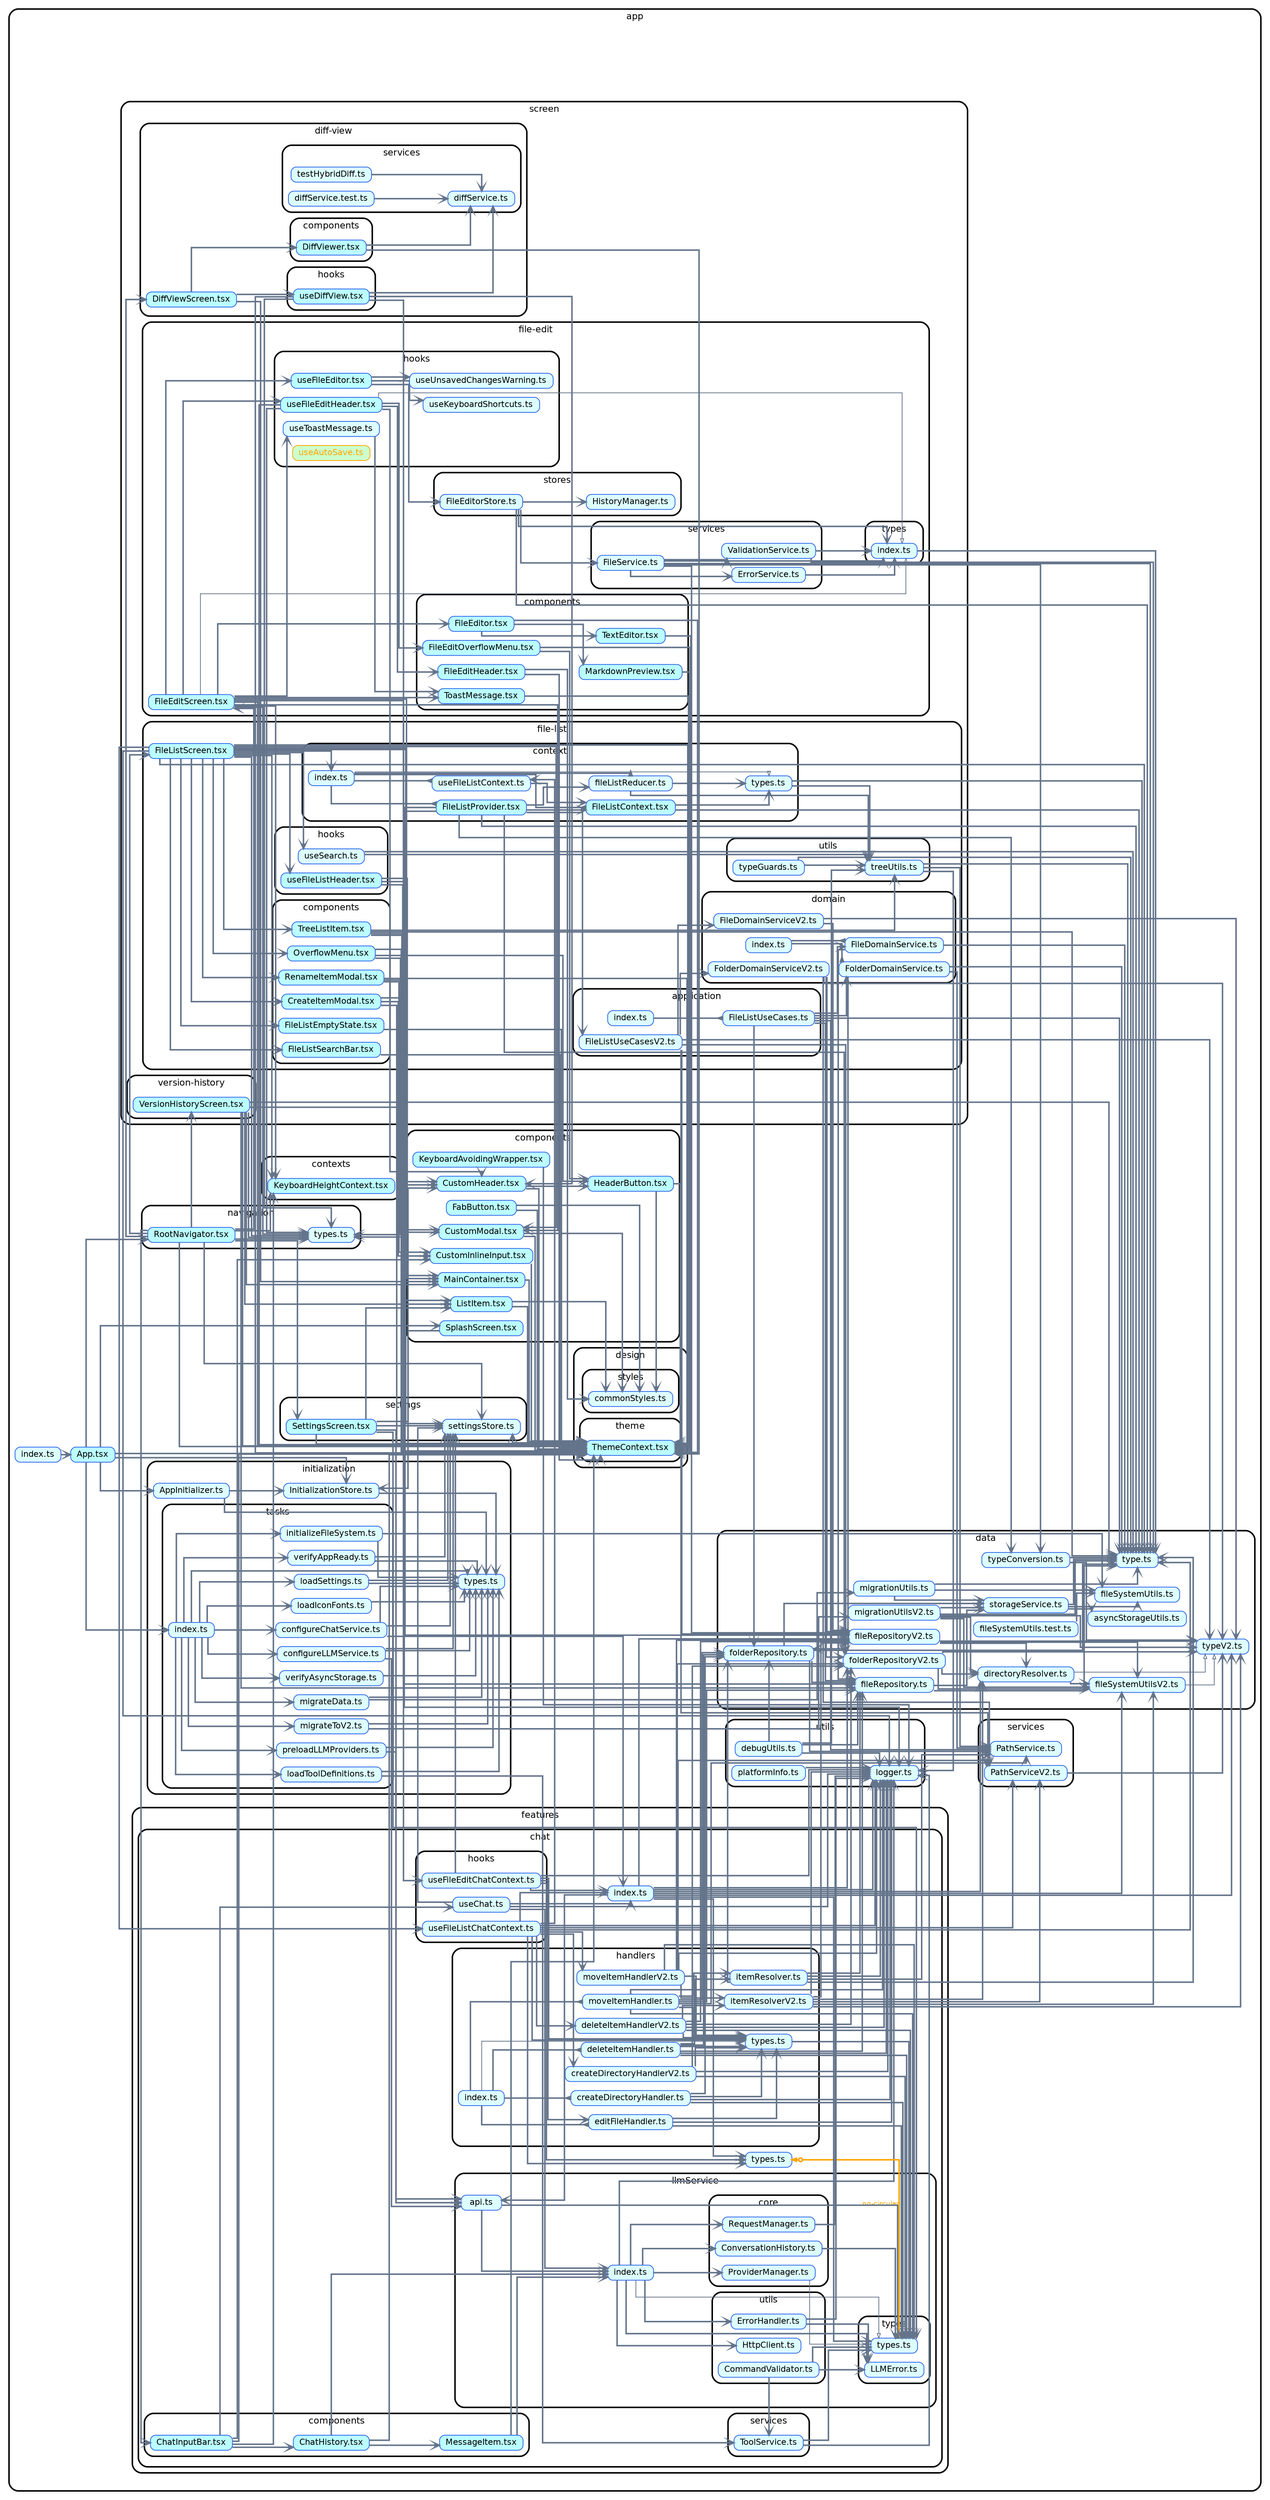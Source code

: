 strict digraph "dependency-cruiser output"{
    rankdir="LR" splines="ortho" overlap="false" nodesep="0.16" ranksep="0.18" fontname="Helvetica" fontsize="12" style="rounded,bold,filled" fillcolor="#ffffff" compound="true" bgcolor="white" concentrate="true"
    node [shape="box" style="filled,rounded" height="0.2" color="#2563eb" fillcolor="#e8f4fd" fontcolor="black" fontname="Helvetica" fontsize="11"]
    edge [arrowhead="vee" arrowsize="0.6" penwidth="2" color="#64748b" fontname="Helvetica" fontsize="9"]

    subgraph "cluster_app" {label="app" "app/App.tsx" [label=<App.tsx> tooltip="App.tsx" URL="app/App.tsx" fillcolor="#bbfeff"] }
    "app/App.tsx" -> "app/components/SplashScreen.tsx"
    "app/App.tsx" -> "app/design/theme/ThemeContext.tsx"
    "app/App.tsx" -> "app/initialization/AppInitializer.ts"
    "app/App.tsx" -> "app/initialization/InitializationStore.ts"
    "app/App.tsx" -> "app/initialization/tasks/index.ts"
    "app/App.tsx" -> "app/navigation/RootNavigator.tsx"
    subgraph "cluster_app" {label="app" subgraph "cluster_app/components" {label="components" "app/components/CustomHeader.tsx" [label=<CustomHeader.tsx> tooltip="CustomHeader.tsx" URL="app/components/CustomHeader.tsx" fillcolor="#bbfeff"] } }
    "app/components/CustomHeader.tsx" -> "app/design/theme/ThemeContext.tsx"
    "app/components/CustomHeader.tsx" -> "app/components/HeaderButton.tsx"
    subgraph "cluster_app" {label="app" subgraph "cluster_app/components" {label="components" "app/components/CustomInlineInput.tsx" [label=<CustomInlineInput.tsx> tooltip="CustomInlineInput.tsx" URL="app/components/CustomInlineInput.tsx" fillcolor="#bbfeff"] } }
    "app/components/CustomInlineInput.tsx" -> "app/design/theme/ThemeContext.tsx"
    subgraph "cluster_app" {label="app" subgraph "cluster_app/components" {label="components" "app/components/CustomModal.tsx" [label=<CustomModal.tsx> tooltip="CustomModal.tsx" URL="app/components/CustomModal.tsx" fillcolor="#bbfeff"] } }
    "app/components/CustomModal.tsx" -> "app/design/styles/commonStyles.ts"
    "app/components/CustomModal.tsx" -> "app/design/theme/ThemeContext.tsx"
    subgraph "cluster_app" {label="app" subgraph "cluster_app/components" {label="components" "app/components/FabButton.tsx" [label=<FabButton.tsx> tooltip="FabButton.tsx" URL="app/components/FabButton.tsx" fillcolor="#bbfeff"] } }
    "app/components/FabButton.tsx" -> "app/design/styles/commonStyles.ts"
    "app/components/FabButton.tsx" -> "app/design/theme/ThemeContext.tsx"
    subgraph "cluster_app" {label="app" subgraph "cluster_app/components" {label="components" "app/components/HeaderButton.tsx" [label=<HeaderButton.tsx> tooltip="HeaderButton.tsx" URL="app/components/HeaderButton.tsx" fillcolor="#bbfeff"] } }
    "app/components/HeaderButton.tsx" -> "app/design/styles/commonStyles.ts"
    "app/components/HeaderButton.tsx" -> "app/design/theme/ThemeContext.tsx"
    subgraph "cluster_app" {label="app" subgraph "cluster_app/components" {label="components" "app/components/KeyboardAvoidingWrapper.tsx" [label=<KeyboardAvoidingWrapper.tsx> tooltip="KeyboardAvoidingWrapper.tsx" URL="app/components/KeyboardAvoidingWrapper.tsx" fillcolor="#bbfeff"] } }
    "app/components/KeyboardAvoidingWrapper.tsx" -> "app/utils/logger.ts"
    subgraph "cluster_app" {label="app" subgraph "cluster_app/components" {label="components" "app/components/ListItem.tsx" [label=<ListItem.tsx> tooltip="ListItem.tsx" URL="app/components/ListItem.tsx" fillcolor="#bbfeff"] } }
    "app/components/ListItem.tsx" -> "app/design/styles/commonStyles.ts"
    "app/components/ListItem.tsx" -> "app/design/theme/ThemeContext.tsx"
    subgraph "cluster_app" {label="app" subgraph "cluster_app/components" {label="components" "app/components/MainContainer.tsx" [label=<MainContainer.tsx> tooltip="MainContainer.tsx" URL="app/components/MainContainer.tsx" fillcolor="#bbfeff"] } }
    "app/components/MainContainer.tsx" -> "app/design/theme/ThemeContext.tsx"
    subgraph "cluster_app" {label="app" subgraph "cluster_app/components" {label="components" "app/components/SplashScreen.tsx" [label=<SplashScreen.tsx> tooltip="SplashScreen.tsx" URL="app/components/SplashScreen.tsx" fillcolor="#bbfeff"] } }
    "app/components/SplashScreen.tsx" -> "app/initialization/InitializationStore.ts"
    subgraph "cluster_app" {label="app" subgraph "cluster_app/contexts" {label="contexts" "app/contexts/KeyboardHeightContext.tsx" [label=<KeyboardHeightContext.tsx> tooltip="KeyboardHeightContext.tsx" URL="app/contexts/KeyboardHeightContext.tsx" fillcolor="#bbfeff"] } }
    subgraph "cluster_app" {label="app" subgraph "cluster_app/data" {label="data" "app/data/asyncStorageUtils.ts" [label=<asyncStorageUtils.ts> tooltip="asyncStorageUtils.ts" URL="app/data/asyncStorageUtils.ts" fillcolor="#ddfeff"] } }
    subgraph "cluster_app" {label="app" subgraph "cluster_app/data" {label="data" "app/data/directoryResolver.ts" [label=<directoryResolver.ts> tooltip="directoryResolver.ts" URL="app/data/directoryResolver.ts" fillcolor="#ddfeff"] } }
    "app/data/directoryResolver.ts" -> "app/data/fileSystemUtilsV2.ts"
    "app/data/directoryResolver.ts" -> "app/data/typeV2.ts" [arrowhead="onormal" penwidth="1.0"]
    subgraph "cluster_app" {label="app" subgraph "cluster_app/data" {label="data" "app/data/fileRepository.ts" [label=<fileRepository.ts> tooltip="fileRepository.ts" URL="app/data/fileRepository.ts" fillcolor="#ddfeff"] } }
    "app/data/fileRepository.ts" -> "app/data/storageService.ts"
    "app/data/fileRepository.ts" -> "app/data/type.ts"
    subgraph "cluster_app" {label="app" subgraph "cluster_app/data" {label="data" "app/data/fileRepositoryV2.ts" [label=<fileRepositoryV2.ts> tooltip="fileRepositoryV2.ts" URL="app/data/fileRepositoryV2.ts" fillcolor="#ddfeff"] } }
    "app/data/fileRepositoryV2.ts" -> "app/data/directoryResolver.ts"
    "app/data/fileRepositoryV2.ts" -> "app/data/fileSystemUtilsV2.ts"
    "app/data/fileRepositoryV2.ts" -> "app/data/typeV2.ts"
    subgraph "cluster_app" {label="app" subgraph "cluster_app/data" {label="data" "app/data/fileSystemUtils.test.ts" [label=<fileSystemUtils.test.ts> tooltip="fileSystemUtils.test.ts" URL="app/data/fileSystemUtils.test.ts" fillcolor="#ddfeff"] } }
    "app/data/fileSystemUtils.test.ts" -> "app/data/fileSystemUtils.ts"
    subgraph "cluster_app" {label="app" subgraph "cluster_app/data" {label="data" "app/data/fileSystemUtils.ts" [label=<fileSystemUtils.ts> tooltip="fileSystemUtils.ts" URL="app/data/fileSystemUtils.ts" fillcolor="#ddfeff"] } }
    subgraph "cluster_app" {label="app" subgraph "cluster_app/data" {label="data" "app/data/fileSystemUtilsV2.ts" [label=<fileSystemUtilsV2.ts> tooltip="fileSystemUtilsV2.ts" URL="app/data/fileSystemUtilsV2.ts" fillcolor="#ddfeff"] } }
    "app/data/fileSystemUtilsV2.ts" -> "app/data/typeV2.ts" [arrowhead="onormal" penwidth="1.0"]
    subgraph "cluster_app" {label="app" subgraph "cluster_app/data" {label="data" "app/data/folderRepository.ts" [label=<folderRepository.ts> tooltip="folderRepository.ts" URL="app/data/folderRepository.ts" fillcolor="#ddfeff"] } }
    "app/data/folderRepository.ts" -> "app/services/PathService.ts"
    "app/data/folderRepository.ts" -> "app/data/fileRepository.ts"
    "app/data/folderRepository.ts" -> "app/data/storageService.ts"
    "app/data/folderRepository.ts" -> "app/data/type.ts"
    subgraph "cluster_app" {label="app" subgraph "cluster_app/data" {label="data" "app/data/folderRepositoryV2.ts" [label=<folderRepositoryV2.ts> tooltip="folderRepositoryV2.ts" URL="app/data/folderRepositoryV2.ts" fillcolor="#ddfeff"] } }
    "app/data/folderRepositoryV2.ts" -> "app/data/directoryResolver.ts"
    "app/data/folderRepositoryV2.ts" -> "app/data/fileSystemUtilsV2.ts"
    "app/data/folderRepositoryV2.ts" -> "app/data/typeV2.ts"
    subgraph "cluster_app" {label="app" subgraph "cluster_app/data" {label="data" "app/data/migrationUtils.ts" [label=<migrationUtils.ts> tooltip="migrationUtils.ts" URL="app/data/migrationUtils.ts" fillcolor="#ddfeff"] } }
    "app/data/migrationUtils.ts" -> "app/data/fileSystemUtils.ts"
    "app/data/migrationUtils.ts" -> "app/data/storageService.ts"
    "app/data/migrationUtils.ts" -> "app/data/type.ts"
    subgraph "cluster_app" {label="app" subgraph "cluster_app/data" {label="data" "app/data/migrationUtilsV2.ts" [label=<migrationUtilsV2.ts> tooltip="migrationUtilsV2.ts" URL="app/data/migrationUtilsV2.ts" fillcolor="#ddfeff"] } }
    "app/data/migrationUtilsV2.ts" -> "app/data/directoryResolver.ts"
    "app/data/migrationUtilsV2.ts" -> "app/data/fileSystemUtilsV2.ts"
    "app/data/migrationUtilsV2.ts" -> "app/data/storageService.ts"
    "app/data/migrationUtilsV2.ts" -> "app/data/type.ts"
    "app/data/migrationUtilsV2.ts" -> "app/data/typeV2.ts"
    subgraph "cluster_app" {label="app" subgraph "cluster_app/data" {label="data" "app/data/storageService.ts" [label=<storageService.ts> tooltip="storageService.ts" URL="app/data/storageService.ts" fillcolor="#ddfeff"] } }
    "app/data/storageService.ts" -> "app/data/asyncStorageUtils.ts"
    "app/data/storageService.ts" -> "app/data/fileSystemUtils.ts"
    "app/data/storageService.ts" -> "app/data/type.ts"
    subgraph "cluster_app" {label="app" subgraph "cluster_app/data" {label="data" "app/data/type.ts" [label=<type.ts> tooltip="type.ts" URL="app/data/type.ts" fillcolor="#ddfeff"] } }
    subgraph "cluster_app" {label="app" subgraph "cluster_app/data" {label="data" "app/data/typeConversion.ts" [label=<typeConversion.ts> tooltip="typeConversion.ts" URL="app/data/typeConversion.ts" fillcolor="#ddfeff"] } }
    "app/data/typeConversion.ts" -> "app/data/type.ts"
    "app/data/typeConversion.ts" -> "app/data/typeV2.ts"
    subgraph "cluster_app" {label="app" subgraph "cluster_app/data" {label="data" "app/data/typeV2.ts" [label=<typeV2.ts> tooltip="typeV2.ts" URL="app/data/typeV2.ts" fillcolor="#ddfeff"] } }
    subgraph "cluster_app" {label="app" subgraph "cluster_app/design" {label="design" subgraph "cluster_app/design/styles" {label="styles" "app/design/styles/commonStyles.ts" [label=<commonStyles.ts> tooltip="commonStyles.ts" URL="app/design/styles/commonStyles.ts" fillcolor="#ddfeff"] } } }
    subgraph "cluster_app" {label="app" subgraph "cluster_app/design" {label="design" subgraph "cluster_app/design/theme" {label="theme" "app/design/theme/ThemeContext.tsx" [label=<ThemeContext.tsx> tooltip="ThemeContext.tsx" URL="app/design/theme/ThemeContext.tsx" fillcolor="#bbfeff"] } } }
    "app/design/theme/ThemeContext.tsx" -> "app/settings/settingsStore.ts"
    subgraph "cluster_app" {label="app" subgraph "cluster_app/features" {label="features" subgraph "cluster_app/features/chat" {label="chat" subgraph "cluster_app/features/chat/components" {label="components" "app/features/chat/components/ChatHistory.tsx" [label=<ChatHistory.tsx> tooltip="ChatHistory.tsx" URL="app/features/chat/components/ChatHistory.tsx" fillcolor="#bbfeff"] } } } }
    "app/features/chat/components/ChatHistory.tsx" -> "app/design/theme/ThemeContext.tsx"
    "app/features/chat/components/ChatHistory.tsx" -> "app/features/chat/llmService/index.ts"
    "app/features/chat/components/ChatHistory.tsx" -> "app/features/chat/components/MessageItem.tsx"
    subgraph "cluster_app" {label="app" subgraph "cluster_app/features" {label="features" subgraph "cluster_app/features/chat" {label="chat" subgraph "cluster_app/features/chat/components" {label="components" "app/features/chat/components/ChatInputBar.tsx" [label=<ChatInputBar.tsx> tooltip="ChatInputBar.tsx" URL="app/features/chat/components/ChatInputBar.tsx" fillcolor="#bbfeff"] } } } }
    "app/features/chat/components/ChatInputBar.tsx" -> "app/components/CustomInlineInput.tsx"
    "app/features/chat/components/ChatInputBar.tsx" -> "app/contexts/KeyboardHeightContext.tsx"
    "app/features/chat/components/ChatInputBar.tsx" -> "app/design/theme/ThemeContext.tsx"
    "app/features/chat/components/ChatInputBar.tsx" -> "app/features/chat/components/ChatHistory.tsx"
    "app/features/chat/components/ChatInputBar.tsx" -> "app/features/chat/hooks/useChat.ts"
    subgraph "cluster_app" {label="app" subgraph "cluster_app/features" {label="features" subgraph "cluster_app/features/chat" {label="chat" subgraph "cluster_app/features/chat/components" {label="components" "app/features/chat/components/MessageItem.tsx" [label=<MessageItem.tsx> tooltip="MessageItem.tsx" URL="app/features/chat/components/MessageItem.tsx" fillcolor="#bbfeff"] } } } }
    "app/features/chat/components/MessageItem.tsx" -> "app/design/theme/ThemeContext.tsx"
    "app/features/chat/components/MessageItem.tsx" -> "app/features/chat/llmService/index.ts"
    subgraph "cluster_app" {label="app" subgraph "cluster_app/features" {label="features" subgraph "cluster_app/features/chat" {label="chat" subgraph "cluster_app/features/chat/handlers" {label="handlers" "app/features/chat/handlers/createDirectoryHandler.ts" [label=<createDirectoryHandler.ts> tooltip="createDirectoryHandler.ts" URL="app/features/chat/handlers/createDirectoryHandler.ts" fillcolor="#ddfeff"] } } } }
    "app/features/chat/handlers/createDirectoryHandler.ts" -> "app/utils/logger.ts"
    "app/features/chat/handlers/createDirectoryHandler.ts" -> "app/features/chat/llmService/types/types.ts"
    "app/features/chat/handlers/createDirectoryHandler.ts" -> "app/features/chat/handlers/types.ts"
    "app/features/chat/handlers/createDirectoryHandler.ts" -> "app/data/folderRepository.ts"
    subgraph "cluster_app" {label="app" subgraph "cluster_app/features" {label="features" subgraph "cluster_app/features/chat" {label="chat" subgraph "cluster_app/features/chat/handlers" {label="handlers" "app/features/chat/handlers/createDirectoryHandlerV2.ts" [label=<createDirectoryHandlerV2.ts> tooltip="createDirectoryHandlerV2.ts" URL="app/features/chat/handlers/createDirectoryHandlerV2.ts" fillcolor="#ddfeff"] } } } }
    "app/features/chat/handlers/createDirectoryHandlerV2.ts" -> "app/utils/logger.ts"
    "app/features/chat/handlers/createDirectoryHandlerV2.ts" -> "app/features/chat/llmService/types/types.ts"
    "app/features/chat/handlers/createDirectoryHandlerV2.ts" -> "app/features/chat/handlers/types.ts"
    "app/features/chat/handlers/createDirectoryHandlerV2.ts" -> "app/data/folderRepositoryV2.ts"
    subgraph "cluster_app" {label="app" subgraph "cluster_app/features" {label="features" subgraph "cluster_app/features/chat" {label="chat" subgraph "cluster_app/features/chat/handlers" {label="handlers" "app/features/chat/handlers/deleteItemHandler.ts" [label=<deleteItemHandler.ts> tooltip="deleteItemHandler.ts" URL="app/features/chat/handlers/deleteItemHandler.ts" fillcolor="#ddfeff"] } } } }
    "app/features/chat/handlers/deleteItemHandler.ts" -> "app/utils/logger.ts"
    "app/features/chat/handlers/deleteItemHandler.ts" -> "app/features/chat/llmService/types/types.ts"
    "app/features/chat/handlers/deleteItemHandler.ts" -> "app/features/chat/handlers/itemResolver.ts"
    "app/features/chat/handlers/deleteItemHandler.ts" -> "app/features/chat/handlers/types.ts"
    "app/features/chat/handlers/deleteItemHandler.ts" -> "app/data/fileRepository.ts"
    "app/features/chat/handlers/deleteItemHandler.ts" -> "app/data/folderRepository.ts"
    subgraph "cluster_app" {label="app" subgraph "cluster_app/features" {label="features" subgraph "cluster_app/features/chat" {label="chat" subgraph "cluster_app/features/chat/handlers" {label="handlers" "app/features/chat/handlers/deleteItemHandlerV2.ts" [label=<deleteItemHandlerV2.ts> tooltip="deleteItemHandlerV2.ts" URL="app/features/chat/handlers/deleteItemHandlerV2.ts" fillcolor="#ddfeff"] } } } }
    "app/features/chat/handlers/deleteItemHandlerV2.ts" -> "app/utils/logger.ts"
    "app/features/chat/handlers/deleteItemHandlerV2.ts" -> "app/features/chat/llmService/types/types.ts"
    "app/features/chat/handlers/deleteItemHandlerV2.ts" -> "app/features/chat/handlers/itemResolverV2.ts"
    "app/features/chat/handlers/deleteItemHandlerV2.ts" -> "app/features/chat/handlers/types.ts"
    "app/features/chat/handlers/deleteItemHandlerV2.ts" -> "app/data/fileRepositoryV2.ts"
    "app/features/chat/handlers/deleteItemHandlerV2.ts" -> "app/data/folderRepositoryV2.ts"
    subgraph "cluster_app" {label="app" subgraph "cluster_app/features" {label="features" subgraph "cluster_app/features/chat" {label="chat" subgraph "cluster_app/features/chat/handlers" {label="handlers" "app/features/chat/handlers/editFileHandler.ts" [label=<editFileHandler.ts> tooltip="editFileHandler.ts" URL="app/features/chat/handlers/editFileHandler.ts" fillcolor="#ddfeff"] } } } }
    "app/features/chat/handlers/editFileHandler.ts" -> "app/utils/logger.ts"
    "app/features/chat/handlers/editFileHandler.ts" -> "app/features/chat/llmService/types/types.ts"
    "app/features/chat/handlers/editFileHandler.ts" -> "app/features/chat/handlers/types.ts"
    subgraph "cluster_app" {label="app" subgraph "cluster_app/features" {label="features" subgraph "cluster_app/features/chat" {label="chat" subgraph "cluster_app/features/chat/handlers" {label="handlers" "app/features/chat/handlers/index.ts" [label=<index.ts> tooltip="index.ts" URL="app/features/chat/handlers/index.ts" fillcolor="#ddfeff"] } } } }
    "app/features/chat/handlers/index.ts" -> "app/features/chat/handlers/createDirectoryHandler.ts" [arrowhead="inv"]
    "app/features/chat/handlers/index.ts" -> "app/features/chat/handlers/deleteItemHandler.ts" [arrowhead="inv"]
    "app/features/chat/handlers/index.ts" -> "app/features/chat/handlers/editFileHandler.ts" [arrowhead="inv"]
    "app/features/chat/handlers/index.ts" -> "app/features/chat/handlers/moveItemHandler.ts" [arrowhead="inv"]
    "app/features/chat/handlers/index.ts" -> "app/features/chat/handlers/types.ts" [arrowhead="onormal" penwidth="1.0"]
    subgraph "cluster_app" {label="app" subgraph "cluster_app/features" {label="features" subgraph "cluster_app/features/chat" {label="chat" subgraph "cluster_app/features/chat/handlers" {label="handlers" "app/features/chat/handlers/itemResolver.ts" [label=<itemResolver.ts> tooltip="itemResolver.ts" URL="app/features/chat/handlers/itemResolver.ts" fillcolor="#ddfeff"] } } } }
    "app/features/chat/handlers/itemResolver.ts" -> "app/services/PathService.ts"
    "app/features/chat/handlers/itemResolver.ts" -> "app/utils/logger.ts"
    "app/features/chat/handlers/itemResolver.ts" -> "app/data/fileRepository.ts"
    "app/features/chat/handlers/itemResolver.ts" -> "app/data/folderRepository.ts"
    "app/features/chat/handlers/itemResolver.ts" -> "app/data/type.ts"
    subgraph "cluster_app" {label="app" subgraph "cluster_app/features" {label="features" subgraph "cluster_app/features/chat" {label="chat" subgraph "cluster_app/features/chat/handlers" {label="handlers" "app/features/chat/handlers/itemResolverV2.ts" [label=<itemResolverV2.ts> tooltip="itemResolverV2.ts" URL="app/features/chat/handlers/itemResolverV2.ts" fillcolor="#ddfeff"] } } } }
    "app/features/chat/handlers/itemResolverV2.ts" -> "app/services/PathServiceV2.ts"
    "app/features/chat/handlers/itemResolverV2.ts" -> "app/utils/logger.ts"
    "app/features/chat/handlers/itemResolverV2.ts" -> "app/data/directoryResolver.ts"
    "app/features/chat/handlers/itemResolverV2.ts" -> "app/data/fileRepositoryV2.ts"
    "app/features/chat/handlers/itemResolverV2.ts" -> "app/data/fileSystemUtilsV2.ts"
    "app/features/chat/handlers/itemResolverV2.ts" -> "app/data/typeV2.ts"
    subgraph "cluster_app" {label="app" subgraph "cluster_app/features" {label="features" subgraph "cluster_app/features/chat" {label="chat" subgraph "cluster_app/features/chat/handlers" {label="handlers" "app/features/chat/handlers/moveItemHandler.ts" [label=<moveItemHandler.ts> tooltip="moveItemHandler.ts" URL="app/features/chat/handlers/moveItemHandler.ts" fillcolor="#ddfeff"] } } } }
    "app/features/chat/handlers/moveItemHandler.ts" -> "app/services/PathService.ts"
    "app/features/chat/handlers/moveItemHandler.ts" -> "app/utils/logger.ts"
    "app/features/chat/handlers/moveItemHandler.ts" -> "app/features/chat/llmService/types/types.ts"
    "app/features/chat/handlers/moveItemHandler.ts" -> "app/features/chat/handlers/itemResolver.ts"
    "app/features/chat/handlers/moveItemHandler.ts" -> "app/features/chat/handlers/types.ts"
    "app/features/chat/handlers/moveItemHandler.ts" -> "app/data/fileRepository.ts"
    "app/features/chat/handlers/moveItemHandler.ts" -> "app/data/folderRepository.ts"
    subgraph "cluster_app" {label="app" subgraph "cluster_app/features" {label="features" subgraph "cluster_app/features/chat" {label="chat" subgraph "cluster_app/features/chat/handlers" {label="handlers" "app/features/chat/handlers/moveItemHandlerV2.ts" [label=<moveItemHandlerV2.ts> tooltip="moveItemHandlerV2.ts" URL="app/features/chat/handlers/moveItemHandlerV2.ts" fillcolor="#ddfeff"] } } } }
    "app/features/chat/handlers/moveItemHandlerV2.ts" -> "app/services/PathServiceV2.ts"
    "app/features/chat/handlers/moveItemHandlerV2.ts" -> "app/utils/logger.ts"
    "app/features/chat/handlers/moveItemHandlerV2.ts" -> "app/features/chat/llmService/types/types.ts"
    "app/features/chat/handlers/moveItemHandlerV2.ts" -> "app/features/chat/handlers/itemResolverV2.ts"
    "app/features/chat/handlers/moveItemHandlerV2.ts" -> "app/features/chat/handlers/types.ts"
    "app/features/chat/handlers/moveItemHandlerV2.ts" -> "app/data/fileRepositoryV2.ts"
    "app/features/chat/handlers/moveItemHandlerV2.ts" -> "app/data/folderRepositoryV2.ts"
    subgraph "cluster_app" {label="app" subgraph "cluster_app/features" {label="features" subgraph "cluster_app/features/chat" {label="chat" subgraph "cluster_app/features/chat/handlers" {label="handlers" "app/features/chat/handlers/types.ts" [label=<types.ts> tooltip="types.ts" URL="app/features/chat/handlers/types.ts" fillcolor="#ddfeff"] } } } }
    "app/features/chat/handlers/types.ts" -> "app/features/chat/llmService/types/types.ts"
    subgraph "cluster_app" {label="app" subgraph "cluster_app/features" {label="features" subgraph "cluster_app/features/chat" {label="chat" subgraph "cluster_app/features/chat/hooks" {label="hooks" "app/features/chat/hooks/useChat.ts" [label=<useChat.ts> tooltip="useChat.ts" URL="app/features/chat/hooks/useChat.ts" fillcolor="#ddfeff"] } } } }
    "app/features/chat/hooks/useChat.ts" -> "app/settings/settingsStore.ts"
    "app/features/chat/hooks/useChat.ts" -> "app/utils/logger.ts"
    "app/features/chat/hooks/useChat.ts" -> "app/features/chat/index.ts"
    "app/features/chat/hooks/useChat.ts" -> "app/features/chat/llmService/index.ts"
    subgraph "cluster_app" {label="app" subgraph "cluster_app/features" {label="features" subgraph "cluster_app/features/chat" {label="chat" subgraph "cluster_app/features/chat/hooks" {label="hooks" "app/features/chat/hooks/useFileEditChatContext.ts" [label=<useFileEditChatContext.ts> tooltip="useFileEditChatContext.ts" URL="app/features/chat/hooks/useFileEditChatContext.ts" fillcolor="#ddfeff"] } } } }
    "app/features/chat/hooks/useFileEditChatContext.ts" -> "app/settings/settingsStore.ts"
    "app/features/chat/hooks/useFileEditChatContext.ts" -> "app/utils/logger.ts"
    "app/features/chat/hooks/useFileEditChatContext.ts" -> "app/features/chat/handlers/editFileHandler.ts"
    "app/features/chat/hooks/useFileEditChatContext.ts" -> "app/features/chat/handlers/types.ts"
    "app/features/chat/hooks/useFileEditChatContext.ts" -> "app/features/chat/index.ts"
    "app/features/chat/hooks/useFileEditChatContext.ts" -> "app/features/chat/types.ts"
    subgraph "cluster_app" {label="app" subgraph "cluster_app/features" {label="features" subgraph "cluster_app/features/chat" {label="chat" subgraph "cluster_app/features/chat/hooks" {label="hooks" "app/features/chat/hooks/useFileListChatContext.ts" [label=<useFileListChatContext.ts> tooltip="useFileListChatContext.ts" URL="app/features/chat/hooks/useFileListChatContext.ts" fillcolor="#ddfeff"] } } } }
    "app/features/chat/hooks/useFileListChatContext.ts" -> "app/screen/file-list/context/useFileListContext.ts"
    "app/features/chat/hooks/useFileListChatContext.ts" -> "app/services/PathServiceV2.ts"
    "app/features/chat/hooks/useFileListChatContext.ts" -> "app/utils/logger.ts"
    "app/features/chat/hooks/useFileListChatContext.ts" -> "app/features/chat/handlers/createDirectoryHandlerV2.ts"
    "app/features/chat/hooks/useFileListChatContext.ts" -> "app/features/chat/handlers/deleteItemHandlerV2.ts"
    "app/features/chat/hooks/useFileListChatContext.ts" -> "app/features/chat/handlers/moveItemHandlerV2.ts"
    "app/features/chat/hooks/useFileListChatContext.ts" -> "app/features/chat/handlers/types.ts"
    "app/features/chat/hooks/useFileListChatContext.ts" -> "app/features/chat/index.ts"
    "app/features/chat/hooks/useFileListChatContext.ts" -> "app/features/chat/types.ts"
    "app/features/chat/hooks/useFileListChatContext.ts" -> "app/data/type.ts"
    subgraph "cluster_app" {label="app" subgraph "cluster_app/features" {label="features" subgraph "cluster_app/features/chat" {label="chat" "app/features/chat/index.ts" [label=<index.ts> tooltip="index.ts" URL="app/features/chat/index.ts" fillcolor="#ddfeff"] } } }
    "app/features/chat/index.ts" -> "app/utils/logger.ts"
    "app/features/chat/index.ts" -> "app/features/chat/llmService/api.ts"
    "app/features/chat/index.ts" -> "app/features/chat/llmService/types/types.ts"
    "app/features/chat/index.ts" -> "app/features/chat/types.ts"
    "app/features/chat/index.ts" -> "app/data/directoryResolver.ts"
    "app/features/chat/index.ts" -> "app/data/fileRepositoryV2.ts"
    "app/features/chat/index.ts" -> "app/data/fileSystemUtilsV2.ts"
    "app/features/chat/index.ts" -> "app/data/folderRepositoryV2.ts"
    "app/features/chat/index.ts" -> "app/data/typeV2.ts"
    subgraph "cluster_app" {label="app" subgraph "cluster_app/features" {label="features" subgraph "cluster_app/features/chat" {label="chat" subgraph "cluster_app/features/chat/llmService" {label="llmService" "app/features/chat/llmService/api.ts" [label=<api.ts> tooltip="api.ts" URL="app/features/chat/llmService/api.ts" fillcolor="#ddfeff"] } } } }
    "app/features/chat/llmService/api.ts" -> "app/features/chat/llmService/index.ts"
    "app/features/chat/llmService/api.ts" -> "app/features/chat/llmService/types/types.ts" [arrowhead="inv"]
    subgraph "cluster_app" {label="app" subgraph "cluster_app/features" {label="features" subgraph "cluster_app/features/chat" {label="chat" subgraph "cluster_app/features/chat/llmService" {label="llmService" subgraph "cluster_app/features/chat/llmService/core" {label="core" "app/features/chat/llmService/core/ConversationHistory.ts" [label=<ConversationHistory.ts> tooltip="ConversationHistory.ts" URL="app/features/chat/llmService/core/ConversationHistory.ts" fillcolor="#ddfeff"] } } } } }
    "app/features/chat/llmService/core/ConversationHistory.ts" -> "app/features/chat/llmService/types/types.ts"
    subgraph "cluster_app" {label="app" subgraph "cluster_app/features" {label="features" subgraph "cluster_app/features/chat" {label="chat" subgraph "cluster_app/features/chat/llmService" {label="llmService" subgraph "cluster_app/features/chat/llmService/core" {label="core" "app/features/chat/llmService/core/ProviderManager.ts" [label=<ProviderManager.ts> tooltip="ProviderManager.ts" URL="app/features/chat/llmService/core/ProviderManager.ts" fillcolor="#ddfeff"] } } } } }
    "app/features/chat/llmService/core/ProviderManager.ts" -> "app/features/chat/llmService/types/types.ts" [arrowhead="onormal" penwidth="1.0"]
    subgraph "cluster_app" {label="app" subgraph "cluster_app/features" {label="features" subgraph "cluster_app/features/chat" {label="chat" subgraph "cluster_app/features/chat/llmService" {label="llmService" subgraph "cluster_app/features/chat/llmService/core" {label="core" "app/features/chat/llmService/core/RequestManager.ts" [label=<RequestManager.ts> tooltip="RequestManager.ts" URL="app/features/chat/llmService/core/RequestManager.ts" fillcolor="#ddfeff"] } } } } }
    "app/features/chat/llmService/core/RequestManager.ts" -> "app/utils/logger.ts"
    subgraph "cluster_app" {label="app" subgraph "cluster_app/features" {label="features" subgraph "cluster_app/features/chat" {label="chat" subgraph "cluster_app/features/chat/llmService" {label="llmService" "app/features/chat/llmService/index.ts" [label=<index.ts> tooltip="index.ts" URL="app/features/chat/llmService/index.ts" fillcolor="#ddfeff"] } } } }
    "app/features/chat/llmService/index.ts" -> "app/utils/logger.ts"
    "app/features/chat/llmService/index.ts" -> "app/features/chat/llmService/core/ConversationHistory.ts"
    "app/features/chat/llmService/index.ts" -> "app/features/chat/llmService/core/ProviderManager.ts"
    "app/features/chat/llmService/index.ts" -> "app/features/chat/llmService/core/RequestManager.ts"
    "app/features/chat/llmService/index.ts" -> "app/features/chat/llmService/types/LLMError.ts"
    "app/features/chat/llmService/index.ts" -> "app/features/chat/llmService/types/types.ts" [arrowhead="onormal" penwidth="1.0"]
    "app/features/chat/llmService/index.ts" -> "app/features/chat/llmService/utils/ErrorHandler.ts"
    "app/features/chat/llmService/index.ts" -> "app/features/chat/llmService/utils/HttpClient.ts"
    subgraph "cluster_app" {label="app" subgraph "cluster_app/features" {label="features" subgraph "cluster_app/features/chat" {label="chat" subgraph "cluster_app/features/chat/llmService" {label="llmService" subgraph "cluster_app/features/chat/llmService/types" {label="types" "app/features/chat/llmService/types/LLMError.ts" [label=<LLMError.ts> tooltip="LLMError.ts" URL="app/features/chat/llmService/types/LLMError.ts" fillcolor="#ddfeff"] } } } } }
    subgraph "cluster_app" {label="app" subgraph "cluster_app/features" {label="features" subgraph "cluster_app/features/chat" {label="chat" subgraph "cluster_app/features/chat/llmService" {label="llmService" subgraph "cluster_app/features/chat/llmService/types" {label="types" "app/features/chat/llmService/types/types.ts" [label=<types.ts> tooltip="types.ts" URL="app/features/chat/llmService/types/types.ts" fillcolor="#ddfeff"] } } } } }
    "app/features/chat/llmService/types/types.ts" -> "app/features/chat/types.ts" [xlabel="no-circular" tooltip="no-circular" arrowhead="normalnoneodot" fontcolor="orange" color="orange"]
    subgraph "cluster_app" {label="app" subgraph "cluster_app/features" {label="features" subgraph "cluster_app/features/chat" {label="chat" subgraph "cluster_app/features/chat/llmService" {label="llmService" subgraph "cluster_app/features/chat/llmService/utils" {label="utils" "app/features/chat/llmService/utils/CommandValidator.ts" [label=<CommandValidator.ts> tooltip="CommandValidator.ts" URL="app/features/chat/llmService/utils/CommandValidator.ts" fillcolor="#ddfeff"] } } } } }
    "app/features/chat/llmService/utils/CommandValidator.ts" -> "app/features/chat/services/ToolService.ts"
    "app/features/chat/llmService/utils/CommandValidator.ts" -> "app/features/chat/llmService/types/LLMError.ts"
    "app/features/chat/llmService/utils/CommandValidator.ts" -> "app/features/chat/llmService/types/types.ts"
    subgraph "cluster_app" {label="app" subgraph "cluster_app/features" {label="features" subgraph "cluster_app/features/chat" {label="chat" subgraph "cluster_app/features/chat/llmService" {label="llmService" subgraph "cluster_app/features/chat/llmService/utils" {label="utils" "app/features/chat/llmService/utils/ErrorHandler.ts" [label=<ErrorHandler.ts> tooltip="ErrorHandler.ts" URL="app/features/chat/llmService/utils/ErrorHandler.ts" fillcolor="#ddfeff"] } } } } }
    "app/features/chat/llmService/utils/ErrorHandler.ts" -> "app/utils/logger.ts"
    "app/features/chat/llmService/utils/ErrorHandler.ts" -> "app/features/chat/llmService/types/LLMError.ts"
    subgraph "cluster_app" {label="app" subgraph "cluster_app/features" {label="features" subgraph "cluster_app/features/chat" {label="chat" subgraph "cluster_app/features/chat/llmService" {label="llmService" subgraph "cluster_app/features/chat/llmService/utils" {label="utils" "app/features/chat/llmService/utils/HttpClient.ts" [label=<HttpClient.ts> tooltip="HttpClient.ts" URL="app/features/chat/llmService/utils/HttpClient.ts" fillcolor="#ddfeff"] } } } } }
    subgraph "cluster_app" {label="app" subgraph "cluster_app/features" {label="features" subgraph "cluster_app/features/chat" {label="chat" subgraph "cluster_app/features/chat/services" {label="services" "app/features/chat/services/ToolService.ts" [label=<ToolService.ts> tooltip="ToolService.ts" URL="app/features/chat/services/ToolService.ts" fillcolor="#ddfeff"] } } } }
    "app/features/chat/services/ToolService.ts" -> "app/utils/logger.ts"
    "app/features/chat/services/ToolService.ts" -> "app/features/chat/llmService/types/types.ts"
    subgraph "cluster_app" {label="app" subgraph "cluster_app/features" {label="features" subgraph "cluster_app/features/chat" {label="chat" "app/features/chat/types.ts" [label=<types.ts> tooltip="types.ts" URL="app/features/chat/types.ts" fillcolor="#ddfeff"] } } }
    "app/features/chat/types.ts" -> "app/features/chat/llmService/types/types.ts" [xlabel="no-circular" tooltip="no-circular" arrowhead="normalnoneodot" fontcolor="orange" color="orange"]
    subgraph "cluster_app" {label="app" "app/index.ts" [label=<index.ts> tooltip="index.ts" URL="app/index.ts" fillcolor="#ddfeff"] }
    "app/index.ts" -> "app/App.tsx"
    subgraph "cluster_app" {label="app" subgraph "cluster_app/initialization" {label="initialization" "app/initialization/AppInitializer.ts" [label=<AppInitializer.ts> tooltip="AppInitializer.ts" URL="app/initialization/AppInitializer.ts" fillcolor="#ddfeff"] } }
    "app/initialization/AppInitializer.ts" -> "app/initialization/InitializationStore.ts"
    "app/initialization/AppInitializer.ts" -> "app/initialization/types.ts"
    subgraph "cluster_app" {label="app" subgraph "cluster_app/initialization" {label="initialization" "app/initialization/InitializationStore.ts" [label=<InitializationStore.ts> tooltip="InitializationStore.ts" URL="app/initialization/InitializationStore.ts" fillcolor="#ddfeff"] } }
    "app/initialization/InitializationStore.ts" -> "app/initialization/types.ts"
    subgraph "cluster_app" {label="app" subgraph "cluster_app/initialization" {label="initialization" subgraph "cluster_app/initialization/tasks" {label="tasks" "app/initialization/tasks/configureChatService.ts" [label=<configureChatService.ts> tooltip="configureChatService.ts" URL="app/initialization/tasks/configureChatService.ts" fillcolor="#ddfeff"] } } }
    "app/initialization/tasks/configureChatService.ts" -> "app/features/chat/index.ts"
    "app/initialization/tasks/configureChatService.ts" -> "app/settings/settingsStore.ts"
    "app/initialization/tasks/configureChatService.ts" -> "app/initialization/types.ts"
    subgraph "cluster_app" {label="app" subgraph "cluster_app/initialization" {label="initialization" subgraph "cluster_app/initialization/tasks" {label="tasks" "app/initialization/tasks/configureLLMService.ts" [label=<configureLLMService.ts> tooltip="configureLLMService.ts" URL="app/initialization/tasks/configureLLMService.ts" fillcolor="#ddfeff"] } } }
    "app/initialization/tasks/configureLLMService.ts" -> "app/features/chat/llmService/api.ts"
    "app/initialization/tasks/configureLLMService.ts" -> "app/settings/settingsStore.ts"
    "app/initialization/tasks/configureLLMService.ts" -> "app/initialization/types.ts"
    subgraph "cluster_app" {label="app" subgraph "cluster_app/initialization" {label="initialization" subgraph "cluster_app/initialization/tasks" {label="tasks" "app/initialization/tasks/index.ts" [label=<index.ts> tooltip="index.ts" URL="app/initialization/tasks/index.ts" fillcolor="#ddfeff"] } } }
    "app/initialization/tasks/index.ts" -> "app/initialization/types.ts"
    "app/initialization/tasks/index.ts" -> "app/initialization/tasks/configureChatService.ts"
    "app/initialization/tasks/index.ts" -> "app/initialization/tasks/configureLLMService.ts"
    "app/initialization/tasks/index.ts" -> "app/initialization/tasks/initializeFileSystem.ts"
    "app/initialization/tasks/index.ts" -> "app/initialization/tasks/loadIconFonts.ts"
    "app/initialization/tasks/index.ts" -> "app/initialization/tasks/loadSettings.ts"
    "app/initialization/tasks/index.ts" -> "app/initialization/tasks/loadToolDefinitions.ts"
    "app/initialization/tasks/index.ts" -> "app/initialization/tasks/migrateData.ts"
    "app/initialization/tasks/index.ts" -> "app/initialization/tasks/migrateToV2.ts"
    "app/initialization/tasks/index.ts" -> "app/initialization/tasks/preloadLLMProviders.ts"
    "app/initialization/tasks/index.ts" -> "app/initialization/tasks/verifyAppReady.ts"
    "app/initialization/tasks/index.ts" -> "app/initialization/tasks/verifyAsyncStorage.ts"
    subgraph "cluster_app" {label="app" subgraph "cluster_app/initialization" {label="initialization" subgraph "cluster_app/initialization/tasks" {label="tasks" "app/initialization/tasks/initializeFileSystem.ts" [label=<initializeFileSystem.ts> tooltip="initializeFileSystem.ts" URL="app/initialization/tasks/initializeFileSystem.ts" fillcolor="#ddfeff"] } } }
    "app/initialization/tasks/initializeFileSystem.ts" -> "app/data/fileSystemUtils.ts"
    "app/initialization/tasks/initializeFileSystem.ts" -> "app/initialization/types.ts"
    subgraph "cluster_app" {label="app" subgraph "cluster_app/initialization" {label="initialization" subgraph "cluster_app/initialization/tasks" {label="tasks" "app/initialization/tasks/loadIconFonts.ts" [label=<loadIconFonts.ts> tooltip="loadIconFonts.ts" URL="app/initialization/tasks/loadIconFonts.ts" fillcolor="#ddfeff"] } } }
    "app/initialization/tasks/loadIconFonts.ts" -> "app/initialization/types.ts"
    subgraph "cluster_app" {label="app" subgraph "cluster_app/initialization" {label="initialization" subgraph "cluster_app/initialization/tasks" {label="tasks" "app/initialization/tasks/loadSettings.ts" [label=<loadSettings.ts> tooltip="loadSettings.ts" URL="app/initialization/tasks/loadSettings.ts" fillcolor="#ddfeff"] } } }
    "app/initialization/tasks/loadSettings.ts" -> "app/settings/settingsStore.ts"
    "app/initialization/tasks/loadSettings.ts" -> "app/initialization/types.ts"
    subgraph "cluster_app" {label="app" subgraph "cluster_app/initialization" {label="initialization" subgraph "cluster_app/initialization/tasks" {label="tasks" "app/initialization/tasks/loadToolDefinitions.ts" [label=<loadToolDefinitions.ts> tooltip="loadToolDefinitions.ts" URL="app/initialization/tasks/loadToolDefinitions.ts" fillcolor="#ddfeff"] } } }
    "app/initialization/tasks/loadToolDefinitions.ts" -> "app/features/chat/services/ToolService.ts"
    "app/initialization/tasks/loadToolDefinitions.ts" -> "app/initialization/types.ts"
    subgraph "cluster_app" {label="app" subgraph "cluster_app/initialization" {label="initialization" subgraph "cluster_app/initialization/tasks" {label="tasks" "app/initialization/tasks/migrateData.ts" [label=<migrateData.ts> tooltip="migrateData.ts" URL="app/initialization/tasks/migrateData.ts" fillcolor="#ddfeff"] } } }
    "app/initialization/tasks/migrateData.ts" -> "app/data/migrationUtils.ts"
    "app/initialization/tasks/migrateData.ts" -> "app/initialization/types.ts"
    subgraph "cluster_app" {label="app" subgraph "cluster_app/initialization" {label="initialization" subgraph "cluster_app/initialization/tasks" {label="tasks" "app/initialization/tasks/migrateToV2.ts" [label=<migrateToV2.ts> tooltip="migrateToV2.ts" URL="app/initialization/tasks/migrateToV2.ts" fillcolor="#ddfeff"] } } }
    "app/initialization/tasks/migrateToV2.ts" -> "app/data/migrationUtilsV2.ts"
    "app/initialization/tasks/migrateToV2.ts" -> "app/initialization/types.ts"
    subgraph "cluster_app" {label="app" subgraph "cluster_app/initialization" {label="initialization" subgraph "cluster_app/initialization/tasks" {label="tasks" "app/initialization/tasks/preloadLLMProviders.ts" [label=<preloadLLMProviders.ts> tooltip="preloadLLMProviders.ts" URL="app/initialization/tasks/preloadLLMProviders.ts" fillcolor="#ddfeff"] } } }
    "app/initialization/tasks/preloadLLMProviders.ts" -> "app/features/chat/llmService/api.ts"
    "app/initialization/tasks/preloadLLMProviders.ts" -> "app/initialization/types.ts"
    subgraph "cluster_app" {label="app" subgraph "cluster_app/initialization" {label="initialization" subgraph "cluster_app/initialization/tasks" {label="tasks" "app/initialization/tasks/verifyAppReady.ts" [label=<verifyAppReady.ts> tooltip="verifyAppReady.ts" URL="app/initialization/tasks/verifyAppReady.ts" fillcolor="#ddfeff"] } } }
    "app/initialization/tasks/verifyAppReady.ts" -> "app/settings/settingsStore.ts"
    "app/initialization/tasks/verifyAppReady.ts" -> "app/initialization/types.ts"
    subgraph "cluster_app" {label="app" subgraph "cluster_app/initialization" {label="initialization" subgraph "cluster_app/initialization/tasks" {label="tasks" "app/initialization/tasks/verifyAsyncStorage.ts" [label=<verifyAsyncStorage.ts> tooltip="verifyAsyncStorage.ts" URL="app/initialization/tasks/verifyAsyncStorage.ts" fillcolor="#ddfeff"] } } }
    "app/initialization/tasks/verifyAsyncStorage.ts" -> "app/initialization/types.ts"
    subgraph "cluster_app" {label="app" subgraph "cluster_app/initialization" {label="initialization" "app/initialization/types.ts" [label=<types.ts> tooltip="types.ts" URL="app/initialization/types.ts" fillcolor="#ddfeff"] } }
    subgraph "cluster_app" {label="app" subgraph "cluster_app/navigation" {label="navigation" "app/navigation/RootNavigator.tsx" [label=<RootNavigator.tsx> tooltip="RootNavigator.tsx" URL="app/navigation/RootNavigator.tsx" fillcolor="#bbfeff"] } }
    "app/navigation/RootNavigator.tsx" -> "app/contexts/KeyboardHeightContext.tsx"
    "app/navigation/RootNavigator.tsx" -> "app/design/theme/ThemeContext.tsx"
    "app/navigation/RootNavigator.tsx" -> "app/features/chat/components/ChatInputBar.tsx"
    "app/navigation/RootNavigator.tsx" -> "app/screen/diff-view/DiffViewScreen.tsx"
    "app/navigation/RootNavigator.tsx" -> "app/screen/file-edit/FileEditScreen.tsx"
    "app/navigation/RootNavigator.tsx" -> "app/screen/file-list/FileListScreen.tsx"
    "app/navigation/RootNavigator.tsx" -> "app/screen/version-history/VersionHistoryScreen.tsx"
    "app/navigation/RootNavigator.tsx" -> "app/settings/SettingsScreen.tsx"
    "app/navigation/RootNavigator.tsx" -> "app/settings/settingsStore.ts"
    "app/navigation/RootNavigator.tsx" -> "app/navigation/types.ts"
    subgraph "cluster_app" {label="app" subgraph "cluster_app/navigation" {label="navigation" "app/navigation/types.ts" [label=<types.ts> tooltip="types.ts" URL="app/navigation/types.ts" fillcolor="#ddfeff"] } }
    subgraph "cluster_app" {label="app" subgraph "cluster_app/screen" {label="screen" subgraph "cluster_app/screen/diff-view" {label="diff-view" "app/screen/diff-view/DiffViewScreen.tsx" [label=<DiffViewScreen.tsx> tooltip="DiffViewScreen.tsx" URL="app/screen/diff-view/DiffViewScreen.tsx" fillcolor="#bbfeff"] } } }
    "app/screen/diff-view/DiffViewScreen.tsx" -> "app/components/MainContainer.tsx"
    "app/screen/diff-view/DiffViewScreen.tsx" -> "app/screen/diff-view/components/DiffViewer.tsx"
    "app/screen/diff-view/DiffViewScreen.tsx" -> "app/screen/diff-view/hooks/useDiffView.tsx"
    subgraph "cluster_app" {label="app" subgraph "cluster_app/screen" {label="screen" subgraph "cluster_app/screen/diff-view" {label="diff-view" subgraph "cluster_app/screen/diff-view/components" {label="components" "app/screen/diff-view/components/DiffViewer.tsx" [label=<DiffViewer.tsx> tooltip="DiffViewer.tsx" URL="app/screen/diff-view/components/DiffViewer.tsx" fillcolor="#bbfeff"] } } } }
    "app/screen/diff-view/components/DiffViewer.tsx" -> "app/design/theme/ThemeContext.tsx"
    "app/screen/diff-view/components/DiffViewer.tsx" -> "app/screen/diff-view/services/diffService.ts"
    subgraph "cluster_app" {label="app" subgraph "cluster_app/screen" {label="screen" subgraph "cluster_app/screen/diff-view" {label="diff-view" subgraph "cluster_app/screen/diff-view/hooks" {label="hooks" "app/screen/diff-view/hooks/useDiffView.tsx" [label=<useDiffView.tsx> tooltip="useDiffView.tsx" URL="app/screen/diff-view/hooks/useDiffView.tsx" fillcolor="#bbfeff"] } } } }
    "app/screen/diff-view/hooks/useDiffView.tsx" -> "app/components/CustomHeader.tsx"
    "app/screen/diff-view/hooks/useDiffView.tsx" -> "app/design/theme/ThemeContext.tsx"
    "app/screen/diff-view/hooks/useDiffView.tsx" -> "app/navigation/types.ts"
    "app/screen/diff-view/hooks/useDiffView.tsx" -> "app/screen/diff-view/services/diffService.ts"
    "app/screen/diff-view/hooks/useDiffView.tsx" -> "app/data/fileRepository.ts"
    subgraph "cluster_app" {label="app" subgraph "cluster_app/screen" {label="screen" subgraph "cluster_app/screen/diff-view" {label="diff-view" subgraph "cluster_app/screen/diff-view/services" {label="services" "app/screen/diff-view/services/diffService.test.ts" [label=<diffService.test.ts> tooltip="diffService.test.ts" URL="app/screen/diff-view/services/diffService.test.ts" fillcolor="#ddfeff"] } } } }
    "app/screen/diff-view/services/diffService.test.ts" -> "app/screen/diff-view/services/diffService.ts"
    subgraph "cluster_app" {label="app" subgraph "cluster_app/screen" {label="screen" subgraph "cluster_app/screen/diff-view" {label="diff-view" subgraph "cluster_app/screen/diff-view/services" {label="services" "app/screen/diff-view/services/diffService.ts" [label=<diffService.ts> tooltip="diffService.ts" URL="app/screen/diff-view/services/diffService.ts" fillcolor="#ddfeff"] } } } }
    subgraph "cluster_app" {label="app" subgraph "cluster_app/screen" {label="screen" subgraph "cluster_app/screen/diff-view" {label="diff-view" subgraph "cluster_app/screen/diff-view/services" {label="services" "app/screen/diff-view/services/testHybridDiff.ts" [label=<testHybridDiff.ts> tooltip="testHybridDiff.ts" URL="app/screen/diff-view/services/testHybridDiff.ts" fillcolor="#ddfeff"] } } } }
    "app/screen/diff-view/services/testHybridDiff.ts" -> "app/screen/diff-view/services/diffService.ts"
    subgraph "cluster_app" {label="app" subgraph "cluster_app/screen" {label="screen" subgraph "cluster_app/screen/file-edit" {label="file-edit" "app/screen/file-edit/FileEditScreen.tsx" [label=<FileEditScreen.tsx> tooltip="FileEditScreen.tsx" URL="app/screen/file-edit/FileEditScreen.tsx" fillcolor="#bbfeff"] } } }
    "app/screen/file-edit/FileEditScreen.tsx" -> "app/components/CustomModal.tsx"
    "app/screen/file-edit/FileEditScreen.tsx" -> "app/components/MainContainer.tsx"
    "app/screen/file-edit/FileEditScreen.tsx" -> "app/contexts/KeyboardHeightContext.tsx"
    "app/screen/file-edit/FileEditScreen.tsx" -> "app/design/theme/ThemeContext.tsx"
    "app/screen/file-edit/FileEditScreen.tsx" -> "app/features/chat/hooks/useFileEditChatContext.ts"
    "app/screen/file-edit/FileEditScreen.tsx" -> "app/navigation/types.ts"
    "app/screen/file-edit/FileEditScreen.tsx" -> "app/screen/file-edit/components/FileEditor.tsx"
    "app/screen/file-edit/FileEditScreen.tsx" -> "app/screen/file-edit/components/ToastMessage.tsx"
    "app/screen/file-edit/FileEditScreen.tsx" -> "app/screen/file-edit/hooks/useFileEditHeader.tsx"
    "app/screen/file-edit/FileEditScreen.tsx" -> "app/screen/file-edit/hooks/useFileEditor.tsx"
    "app/screen/file-edit/FileEditScreen.tsx" -> "app/screen/file-edit/hooks/useToastMessage.ts"
    "app/screen/file-edit/FileEditScreen.tsx" -> "app/screen/file-edit/types/index.ts" [arrowhead="onormal" penwidth="1.0"]
    subgraph "cluster_app" {label="app" subgraph "cluster_app/screen" {label="screen" subgraph "cluster_app/screen/file-edit" {label="file-edit" subgraph "cluster_app/screen/file-edit/components" {label="components" "app/screen/file-edit/components/FileEditHeader.tsx" [label=<FileEditHeader.tsx> tooltip="FileEditHeader.tsx" URL="app/screen/file-edit/components/FileEditHeader.tsx" fillcolor="#bbfeff"] } } } }
    "app/screen/file-edit/components/FileEditHeader.tsx" -> "app/design/styles/commonStyles.ts"
    "app/screen/file-edit/components/FileEditHeader.tsx" -> "app/design/theme/ThemeContext.tsx"
    subgraph "cluster_app" {label="app" subgraph "cluster_app/screen" {label="screen" subgraph "cluster_app/screen/file-edit" {label="file-edit" subgraph "cluster_app/screen/file-edit/components" {label="components" "app/screen/file-edit/components/FileEditOverflowMenu.tsx" [label=<FileEditOverflowMenu.tsx> tooltip="FileEditOverflowMenu.tsx" URL="app/screen/file-edit/components/FileEditOverflowMenu.tsx" fillcolor="#bbfeff"] } } } }
    "app/screen/file-edit/components/FileEditOverflowMenu.tsx" -> "app/components/HeaderButton.tsx"
    "app/screen/file-edit/components/FileEditOverflowMenu.tsx" -> "app/design/theme/ThemeContext.tsx"
    subgraph "cluster_app" {label="app" subgraph "cluster_app/screen" {label="screen" subgraph "cluster_app/screen/file-edit" {label="file-edit" subgraph "cluster_app/screen/file-edit/components" {label="components" "app/screen/file-edit/components/FileEditor.tsx" [label=<FileEditor.tsx> tooltip="FileEditor.tsx" URL="app/screen/file-edit/components/FileEditor.tsx" fillcolor="#bbfeff"] } } } }
    "app/screen/file-edit/components/FileEditor.tsx" -> "app/design/theme/ThemeContext.tsx"
    "app/screen/file-edit/components/FileEditor.tsx" -> "app/screen/file-edit/components/MarkdownPreview.tsx"
    "app/screen/file-edit/components/FileEditor.tsx" -> "app/screen/file-edit/components/TextEditor.tsx"
    subgraph "cluster_app" {label="app" subgraph "cluster_app/screen" {label="screen" subgraph "cluster_app/screen/file-edit" {label="file-edit" subgraph "cluster_app/screen/file-edit/components" {label="components" "app/screen/file-edit/components/MarkdownPreview.tsx" [label=<MarkdownPreview.tsx> tooltip="MarkdownPreview.tsx" URL="app/screen/file-edit/components/MarkdownPreview.tsx" fillcolor="#bbfeff"] } } } }
    "app/screen/file-edit/components/MarkdownPreview.tsx" -> "app/design/theme/ThemeContext.tsx"
    subgraph "cluster_app" {label="app" subgraph "cluster_app/screen" {label="screen" subgraph "cluster_app/screen/file-edit" {label="file-edit" subgraph "cluster_app/screen/file-edit/components" {label="components" "app/screen/file-edit/components/TextEditor.tsx" [label=<TextEditor.tsx> tooltip="TextEditor.tsx" URL="app/screen/file-edit/components/TextEditor.tsx" fillcolor="#bbfeff"] } } } }
    "app/screen/file-edit/components/TextEditor.tsx" -> "app/design/theme/ThemeContext.tsx"
    subgraph "cluster_app" {label="app" subgraph "cluster_app/screen" {label="screen" subgraph "cluster_app/screen/file-edit" {label="file-edit" subgraph "cluster_app/screen/file-edit/components" {label="components" "app/screen/file-edit/components/ToastMessage.tsx" [label=<ToastMessage.tsx> tooltip="ToastMessage.tsx" URL="app/screen/file-edit/components/ToastMessage.tsx" fillcolor="#bbfeff"] } } } }
    "app/screen/file-edit/components/ToastMessage.tsx" -> "app/design/theme/ThemeContext.tsx"
    subgraph "cluster_app" {label="app" subgraph "cluster_app/screen" {label="screen" subgraph "cluster_app/screen/file-edit" {label="file-edit" subgraph "cluster_app/screen/file-edit/hooks" {label="hooks" "app/screen/file-edit/hooks/useAutoSave.ts" [label=<useAutoSave.ts> tooltip="no-orphans" URL="app/screen/file-edit/hooks/useAutoSave.ts" fillcolor="#ccffcc" fontcolor="orange" color="orange"] } } } }
    subgraph "cluster_app" {label="app" subgraph "cluster_app/screen" {label="screen" subgraph "cluster_app/screen/file-edit" {label="file-edit" subgraph "cluster_app/screen/file-edit/hooks" {label="hooks" "app/screen/file-edit/hooks/useFileEditHeader.tsx" [label=<useFileEditHeader.tsx> tooltip="useFileEditHeader.tsx" URL="app/screen/file-edit/hooks/useFileEditHeader.tsx" fillcolor="#bbfeff"] } } } }
    "app/screen/file-edit/hooks/useFileEditHeader.tsx" -> "app/components/CustomHeader.tsx"
    "app/screen/file-edit/hooks/useFileEditHeader.tsx" -> "app/design/theme/ThemeContext.tsx"
    "app/screen/file-edit/hooks/useFileEditHeader.tsx" -> "app/navigation/types.ts"
    "app/screen/file-edit/hooks/useFileEditHeader.tsx" -> "app/screen/file-edit/components/FileEditHeader.tsx"
    "app/screen/file-edit/hooks/useFileEditHeader.tsx" -> "app/screen/file-edit/components/FileEditOverflowMenu.tsx"
    "app/screen/file-edit/hooks/useFileEditHeader.tsx" -> "app/screen/file-edit/types/index.ts" [arrowhead="onormal" penwidth="1.0"]
    subgraph "cluster_app" {label="app" subgraph "cluster_app/screen" {label="screen" subgraph "cluster_app/screen/file-edit" {label="file-edit" subgraph "cluster_app/screen/file-edit/hooks" {label="hooks" "app/screen/file-edit/hooks/useFileEditor.tsx" [label=<useFileEditor.tsx> tooltip="useFileEditor.tsx" URL="app/screen/file-edit/hooks/useFileEditor.tsx" fillcolor="#bbfeff"] } } } }
    "app/screen/file-edit/hooks/useFileEditor.tsx" -> "app/screen/file-edit/stores/FileEditorStore.ts"
    "app/screen/file-edit/hooks/useFileEditor.tsx" -> "app/screen/file-edit/hooks/useKeyboardShortcuts.ts"
    "app/screen/file-edit/hooks/useFileEditor.tsx" -> "app/screen/file-edit/hooks/useUnsavedChangesWarning.ts"
    subgraph "cluster_app" {label="app" subgraph "cluster_app/screen" {label="screen" subgraph "cluster_app/screen/file-edit" {label="file-edit" subgraph "cluster_app/screen/file-edit/hooks" {label="hooks" "app/screen/file-edit/hooks/useKeyboardShortcuts.ts" [label=<useKeyboardShortcuts.ts> tooltip="useKeyboardShortcuts.ts" URL="app/screen/file-edit/hooks/useKeyboardShortcuts.ts" fillcolor="#ddfeff"] } } } }
    subgraph "cluster_app" {label="app" subgraph "cluster_app/screen" {label="screen" subgraph "cluster_app/screen/file-edit" {label="file-edit" subgraph "cluster_app/screen/file-edit/hooks" {label="hooks" "app/screen/file-edit/hooks/useToastMessage.ts" [label=<useToastMessage.ts> tooltip="useToastMessage.ts" URL="app/screen/file-edit/hooks/useToastMessage.ts" fillcolor="#ddfeff"] } } } }
    "app/screen/file-edit/hooks/useToastMessage.ts" -> "app/screen/file-edit/components/ToastMessage.tsx"
    subgraph "cluster_app" {label="app" subgraph "cluster_app/screen" {label="screen" subgraph "cluster_app/screen/file-edit" {label="file-edit" subgraph "cluster_app/screen/file-edit/hooks" {label="hooks" "app/screen/file-edit/hooks/useUnsavedChangesWarning.ts" [label=<useUnsavedChangesWarning.ts> tooltip="useUnsavedChangesWarning.ts" URL="app/screen/file-edit/hooks/useUnsavedChangesWarning.ts" fillcolor="#ddfeff"] } } } }
    subgraph "cluster_app" {label="app" subgraph "cluster_app/screen" {label="screen" subgraph "cluster_app/screen/file-edit" {label="file-edit" subgraph "cluster_app/screen/file-edit/services" {label="services" "app/screen/file-edit/services/ErrorService.ts" [label=<ErrorService.ts> tooltip="ErrorService.ts" URL="app/screen/file-edit/services/ErrorService.ts" fillcolor="#ddfeff"] } } } }
    "app/screen/file-edit/services/ErrorService.ts" -> "app/screen/file-edit/types/index.ts"
    subgraph "cluster_app" {label="app" subgraph "cluster_app/screen" {label="screen" subgraph "cluster_app/screen/file-edit" {label="file-edit" subgraph "cluster_app/screen/file-edit/services" {label="services" "app/screen/file-edit/services/FileService.ts" [label=<FileService.ts> tooltip="FileService.ts" URL="app/screen/file-edit/services/FileService.ts" fillcolor="#ddfeff"] } } } }
    "app/screen/file-edit/services/FileService.ts" -> "app/screen/file-edit/types/index.ts"
    "app/screen/file-edit/services/FileService.ts" -> "app/screen/file-edit/services/ErrorService.ts"
    "app/screen/file-edit/services/FileService.ts" -> "app/screen/file-edit/services/ValidationService.ts"
    "app/screen/file-edit/services/FileService.ts" -> "app/data/fileRepositoryV2.ts"
    "app/screen/file-edit/services/FileService.ts" -> "app/data/type.ts"
    "app/screen/file-edit/services/FileService.ts" -> "app/data/typeConversion.ts"
    subgraph "cluster_app" {label="app" subgraph "cluster_app/screen" {label="screen" subgraph "cluster_app/screen/file-edit" {label="file-edit" subgraph "cluster_app/screen/file-edit/services" {label="services" "app/screen/file-edit/services/ValidationService.ts" [label=<ValidationService.ts> tooltip="ValidationService.ts" URL="app/screen/file-edit/services/ValidationService.ts" fillcolor="#ddfeff"] } } } }
    "app/screen/file-edit/services/ValidationService.ts" -> "app/screen/file-edit/types/index.ts"
    "app/screen/file-edit/services/ValidationService.ts" -> "app/data/type.ts"
    subgraph "cluster_app" {label="app" subgraph "cluster_app/screen" {label="screen" subgraph "cluster_app/screen/file-edit" {label="file-edit" subgraph "cluster_app/screen/file-edit/stores" {label="stores" "app/screen/file-edit/stores/FileEditorStore.ts" [label=<FileEditorStore.ts> tooltip="FileEditorStore.ts" URL="app/screen/file-edit/stores/FileEditorStore.ts" fillcolor="#ddfeff"] } } } }
    "app/screen/file-edit/stores/FileEditorStore.ts" -> "app/screen/file-edit/services/FileService.ts"
    "app/screen/file-edit/stores/FileEditorStore.ts" -> "app/screen/file-edit/types/index.ts"
    "app/screen/file-edit/stores/FileEditorStore.ts" -> "app/screen/file-edit/stores/HistoryManager.ts"
    "app/screen/file-edit/stores/FileEditorStore.ts" -> "app/data/type.ts"
    subgraph "cluster_app" {label="app" subgraph "cluster_app/screen" {label="screen" subgraph "cluster_app/screen/file-edit" {label="file-edit" subgraph "cluster_app/screen/file-edit/stores" {label="stores" "app/screen/file-edit/stores/HistoryManager.ts" [label=<HistoryManager.ts> tooltip="HistoryManager.ts" URL="app/screen/file-edit/stores/HistoryManager.ts" fillcolor="#ddfeff"] } } } }
    subgraph "cluster_app" {label="app" subgraph "cluster_app/screen" {label="screen" subgraph "cluster_app/screen/file-edit" {label="file-edit" subgraph "cluster_app/screen/file-edit/types" {label="types" "app/screen/file-edit/types/index.ts" [label=<index.ts> tooltip="index.ts" URL="app/screen/file-edit/types/index.ts" fillcolor="#ddfeff"] } } } }
    "app/screen/file-edit/types/index.ts" -> "app/data/type.ts"
    subgraph "cluster_app" {label="app" subgraph "cluster_app/screen" {label="screen" subgraph "cluster_app/screen/file-list" {label="file-list" "app/screen/file-list/FileListScreen.tsx" [label=<FileListScreen.tsx> tooltip="FileListScreen.tsx" URL="app/screen/file-list/FileListScreen.tsx" fillcolor="#bbfeff"] } } }
    "app/screen/file-list/FileListScreen.tsx" -> "app/components/CustomModal.tsx"
    "app/screen/file-list/FileListScreen.tsx" -> "app/components/MainContainer.tsx"
    "app/screen/file-list/FileListScreen.tsx" -> "app/contexts/KeyboardHeightContext.tsx"
    "app/screen/file-list/FileListScreen.tsx" -> "app/design/theme/ThemeContext.tsx"
    "app/screen/file-list/FileListScreen.tsx" -> "app/features/chat/hooks/useFileListChatContext.ts"
    "app/screen/file-list/FileListScreen.tsx" -> "app/navigation/types.ts"
    "app/screen/file-list/FileListScreen.tsx" -> "app/settings/settingsStore.ts"
    "app/screen/file-list/FileListScreen.tsx" -> "app/utils/logger.ts"
    "app/screen/file-list/FileListScreen.tsx" -> "app/screen/file-list/components/CreateItemModal.tsx"
    "app/screen/file-list/FileListScreen.tsx" -> "app/screen/file-list/components/FileListEmptyState.tsx"
    "app/screen/file-list/FileListScreen.tsx" -> "app/screen/file-list/components/FileListSearchBar.tsx"
    "app/screen/file-list/FileListScreen.tsx" -> "app/screen/file-list/components/OverflowMenu.tsx"
    "app/screen/file-list/FileListScreen.tsx" -> "app/screen/file-list/components/RenameItemModal.tsx"
    "app/screen/file-list/FileListScreen.tsx" -> "app/screen/file-list/components/TreeListItem.tsx"
    "app/screen/file-list/FileListScreen.tsx" -> "app/screen/file-list/context/index.ts"
    "app/screen/file-list/FileListScreen.tsx" -> "app/screen/file-list/hooks/useFileListHeader.tsx"
    "app/screen/file-list/FileListScreen.tsx" -> "app/screen/file-list/hooks/useSearch.ts"
    "app/screen/file-list/FileListScreen.tsx" -> "app/data/type.ts"
    subgraph "cluster_app" {label="app" subgraph "cluster_app/screen" {label="screen" subgraph "cluster_app/screen/file-list" {label="file-list" subgraph "cluster_app/screen/file-list/application" {label="application" "app/screen/file-list/application/FileListUseCases.ts" [label=<FileListUseCases.ts> tooltip="FileListUseCases.ts" URL="app/screen/file-list/application/FileListUseCases.ts" fillcolor="#ddfeff"] } } } }
    "app/screen/file-list/application/FileListUseCases.ts" -> "app/services/PathService.ts"
    "app/screen/file-list/application/FileListUseCases.ts" -> "app/screen/file-list/domain/FileDomainService.ts"
    "app/screen/file-list/application/FileListUseCases.ts" -> "app/screen/file-list/domain/FolderDomainService.ts"
    "app/screen/file-list/application/FileListUseCases.ts" -> "app/data/fileRepository.ts"
    "app/screen/file-list/application/FileListUseCases.ts" -> "app/data/folderRepository.ts"
    "app/screen/file-list/application/FileListUseCases.ts" -> "app/data/type.ts"
    subgraph "cluster_app" {label="app" subgraph "cluster_app/screen" {label="screen" subgraph "cluster_app/screen/file-list" {label="file-list" subgraph "cluster_app/screen/file-list/application" {label="application" "app/screen/file-list/application/FileListUseCasesV2.ts" [label=<FileListUseCasesV2.ts> tooltip="FileListUseCasesV2.ts" URL="app/screen/file-list/application/FileListUseCasesV2.ts" fillcolor="#ddfeff"] } } } }
    "app/screen/file-list/application/FileListUseCasesV2.ts" -> "app/services/PathServiceV2.ts"
    "app/screen/file-list/application/FileListUseCasesV2.ts" -> "app/screen/file-list/domain/FileDomainServiceV2.ts"
    "app/screen/file-list/application/FileListUseCasesV2.ts" -> "app/screen/file-list/domain/FolderDomainServiceV2.ts"
    "app/screen/file-list/application/FileListUseCasesV2.ts" -> "app/data/fileRepositoryV2.ts"
    "app/screen/file-list/application/FileListUseCasesV2.ts" -> "app/data/folderRepositoryV2.ts"
    "app/screen/file-list/application/FileListUseCasesV2.ts" -> "app/data/typeV2.ts"
    subgraph "cluster_app" {label="app" subgraph "cluster_app/screen" {label="screen" subgraph "cluster_app/screen/file-list" {label="file-list" subgraph "cluster_app/screen/file-list/application" {label="application" "app/screen/file-list/application/index.ts" [label=<index.ts> tooltip="index.ts" URL="app/screen/file-list/application/index.ts" fillcolor="#ddfeff"] } } } }
    "app/screen/file-list/application/index.ts" -> "app/screen/file-list/application/FileListUseCases.ts" [arrowhead="inv"]
    subgraph "cluster_app" {label="app" subgraph "cluster_app/screen" {label="screen" subgraph "cluster_app/screen/file-list" {label="file-list" subgraph "cluster_app/screen/file-list/components" {label="components" "app/screen/file-list/components/CreateItemModal.tsx" [label=<CreateItemModal.tsx> tooltip="CreateItemModal.tsx" URL="app/screen/file-list/components/CreateItemModal.tsx" fillcolor="#bbfeff"] } } } }
    "app/screen/file-list/components/CreateItemModal.tsx" -> "app/components/CustomInlineInput.tsx"
    "app/screen/file-list/components/CreateItemModal.tsx" -> "app/components/CustomModal.tsx"
    "app/screen/file-list/components/CreateItemModal.tsx" -> "app/design/theme/ThemeContext.tsx"
    subgraph "cluster_app" {label="app" subgraph "cluster_app/screen" {label="screen" subgraph "cluster_app/screen/file-list" {label="file-list" subgraph "cluster_app/screen/file-list/components" {label="components" "app/screen/file-list/components/FileListEmptyState.tsx" [label=<FileListEmptyState.tsx> tooltip="FileListEmptyState.tsx" URL="app/screen/file-list/components/FileListEmptyState.tsx" fillcolor="#bbfeff"] } } } }
    "app/screen/file-list/components/FileListEmptyState.tsx" -> "app/design/theme/ThemeContext.tsx"
    subgraph "cluster_app" {label="app" subgraph "cluster_app/screen" {label="screen" subgraph "cluster_app/screen/file-list" {label="file-list" subgraph "cluster_app/screen/file-list/components" {label="components" "app/screen/file-list/components/FileListSearchBar.tsx" [label=<FileListSearchBar.tsx> tooltip="FileListSearchBar.tsx" URL="app/screen/file-list/components/FileListSearchBar.tsx" fillcolor="#bbfeff"] } } } }
    "app/screen/file-list/components/FileListSearchBar.tsx" -> "app/design/theme/ThemeContext.tsx"
    subgraph "cluster_app" {label="app" subgraph "cluster_app/screen" {label="screen" subgraph "cluster_app/screen/file-list" {label="file-list" subgraph "cluster_app/screen/file-list/components" {label="components" "app/screen/file-list/components/OverflowMenu.tsx" [label=<OverflowMenu.tsx> tooltip="OverflowMenu.tsx" URL="app/screen/file-list/components/OverflowMenu.tsx" fillcolor="#bbfeff"] } } } }
    "app/screen/file-list/components/OverflowMenu.tsx" -> "app/components/HeaderButton.tsx"
    "app/screen/file-list/components/OverflowMenu.tsx" -> "app/design/theme/ThemeContext.tsx"
    "app/screen/file-list/components/OverflowMenu.tsx" -> "app/navigation/types.ts"
    subgraph "cluster_app" {label="app" subgraph "cluster_app/screen" {label="screen" subgraph "cluster_app/screen/file-list" {label="file-list" subgraph "cluster_app/screen/file-list/components" {label="components" "app/screen/file-list/components/RenameItemModal.tsx" [label=<RenameItemModal.tsx> tooltip="RenameItemModal.tsx" URL="app/screen/file-list/components/RenameItemModal.tsx" fillcolor="#bbfeff"] } } } }
    "app/screen/file-list/components/RenameItemModal.tsx" -> "app/components/CustomInlineInput.tsx"
    "app/screen/file-list/components/RenameItemModal.tsx" -> "app/components/CustomModal.tsx"
    "app/screen/file-list/components/RenameItemModal.tsx" -> "app/design/theme/ThemeContext.tsx"
    subgraph "cluster_app" {label="app" subgraph "cluster_app/screen" {label="screen" subgraph "cluster_app/screen/file-list" {label="file-list" subgraph "cluster_app/screen/file-list/components" {label="components" "app/screen/file-list/components/TreeListItem.tsx" [label=<TreeListItem.tsx> tooltip="TreeListItem.tsx" URL="app/screen/file-list/components/TreeListItem.tsx" fillcolor="#bbfeff"] } } } }
    "app/screen/file-list/components/TreeListItem.tsx" -> "app/components/ListItem.tsx"
    "app/screen/file-list/components/TreeListItem.tsx" -> "app/design/theme/ThemeContext.tsx"
    "app/screen/file-list/components/TreeListItem.tsx" -> "app/screen/file-list/utils/treeUtils.ts"
    "app/screen/file-list/components/TreeListItem.tsx" -> "app/data/type.ts"
    subgraph "cluster_app" {label="app" subgraph "cluster_app/screen" {label="screen" subgraph "cluster_app/screen/file-list" {label="file-list" subgraph "cluster_app/screen/file-list/context" {label="context" "app/screen/file-list/context/FileListContext.tsx" [label=<FileListContext.tsx> tooltip="FileListContext.tsx" URL="app/screen/file-list/context/FileListContext.tsx" fillcolor="#bbfeff"] } } } }
    "app/screen/file-list/context/FileListContext.tsx" -> "app/screen/file-list/context/types.ts"
    "app/screen/file-list/context/FileListContext.tsx" -> "app/data/type.ts"
    subgraph "cluster_app" {label="app" subgraph "cluster_app/screen" {label="screen" subgraph "cluster_app/screen/file-list" {label="file-list" subgraph "cluster_app/screen/file-list/context" {label="context" "app/screen/file-list/context/FileListProvider.tsx" [label=<FileListProvider.tsx> tooltip="FileListProvider.tsx" URL="app/screen/file-list/context/FileListProvider.tsx" fillcolor="#bbfeff"] } } } }
    "app/screen/file-list/context/FileListProvider.tsx" -> "app/screen/file-list/application/FileListUseCasesV2.ts"
    "app/screen/file-list/context/FileListProvider.tsx" -> "app/screen/file-list/context/FileListContext.tsx"
    "app/screen/file-list/context/FileListProvider.tsx" -> "app/screen/file-list/context/fileListReducer.ts"
    "app/screen/file-list/context/FileListProvider.tsx" -> "app/data/fileRepositoryV2.ts"
    "app/screen/file-list/context/FileListProvider.tsx" -> "app/data/folderRepositoryV2.ts"
    "app/screen/file-list/context/FileListProvider.tsx" -> "app/data/type.ts"
    "app/screen/file-list/context/FileListProvider.tsx" -> "app/data/typeConversion.ts"
    "app/screen/file-list/context/FileListProvider.tsx" -> "app/utils/logger.ts"
    subgraph "cluster_app" {label="app" subgraph "cluster_app/screen" {label="screen" subgraph "cluster_app/screen/file-list" {label="file-list" subgraph "cluster_app/screen/file-list/context" {label="context" "app/screen/file-list/context/fileListReducer.ts" [label=<fileListReducer.ts> tooltip="fileListReducer.ts" URL="app/screen/file-list/context/fileListReducer.ts" fillcolor="#ddfeff"] } } } }
    "app/screen/file-list/context/fileListReducer.ts" -> "app/screen/file-list/utils/treeUtils.ts"
    "app/screen/file-list/context/fileListReducer.ts" -> "app/screen/file-list/context/types.ts"
    subgraph "cluster_app" {label="app" subgraph "cluster_app/screen" {label="screen" subgraph "cluster_app/screen/file-list" {label="file-list" subgraph "cluster_app/screen/file-list/context" {label="context" "app/screen/file-list/context/index.ts" [label=<index.ts> tooltip="index.ts" URL="app/screen/file-list/context/index.ts" fillcolor="#ddfeff"] } } } }
    "app/screen/file-list/context/index.ts" -> "app/screen/file-list/context/FileListContext.tsx" [arrowhead="inv"]
    "app/screen/file-list/context/index.ts" -> "app/screen/file-list/context/FileListProvider.tsx" [arrowhead="inv"]
    "app/screen/file-list/context/index.ts" -> "app/screen/file-list/context/fileListReducer.ts" [arrowhead="inv"]
    "app/screen/file-list/context/index.ts" -> "app/screen/file-list/context/types.ts" [arrowhead="onormal" penwidth="1.0"]
    "app/screen/file-list/context/index.ts" -> "app/screen/file-list/context/useFileListContext.ts" [arrowhead="inv"]
    subgraph "cluster_app" {label="app" subgraph "cluster_app/screen" {label="screen" subgraph "cluster_app/screen/file-list" {label="file-list" subgraph "cluster_app/screen/file-list/context" {label="context" "app/screen/file-list/context/types.ts" [label=<types.ts> tooltip="types.ts" URL="app/screen/file-list/context/types.ts" fillcolor="#ddfeff"] } } } }
    "app/screen/file-list/context/types.ts" -> "app/screen/file-list/utils/treeUtils.ts"
    "app/screen/file-list/context/types.ts" -> "app/data/type.ts"
    subgraph "cluster_app" {label="app" subgraph "cluster_app/screen" {label="screen" subgraph "cluster_app/screen/file-list" {label="file-list" subgraph "cluster_app/screen/file-list/context" {label="context" "app/screen/file-list/context/useFileListContext.ts" [label=<useFileListContext.ts> tooltip="useFileListContext.ts" URL="app/screen/file-list/context/useFileListContext.ts" fillcolor="#ddfeff"] } } } }
    "app/screen/file-list/context/useFileListContext.ts" -> "app/screen/file-list/context/FileListContext.tsx"
    subgraph "cluster_app" {label="app" subgraph "cluster_app/screen" {label="screen" subgraph "cluster_app/screen/file-list" {label="file-list" subgraph "cluster_app/screen/file-list/domain" {label="domain" "app/screen/file-list/domain/FileDomainService.ts" [label=<FileDomainService.ts> tooltip="FileDomainService.ts" URL="app/screen/file-list/domain/FileDomainService.ts" fillcolor="#ddfeff"] } } } }
    "app/screen/file-list/domain/FileDomainService.ts" -> "app/data/fileRepository.ts"
    "app/screen/file-list/domain/FileDomainService.ts" -> "app/data/type.ts"
    subgraph "cluster_app" {label="app" subgraph "cluster_app/screen" {label="screen" subgraph "cluster_app/screen/file-list" {label="file-list" subgraph "cluster_app/screen/file-list/domain" {label="domain" "app/screen/file-list/domain/FileDomainServiceV2.ts" [label=<FileDomainServiceV2.ts> tooltip="FileDomainServiceV2.ts" URL="app/screen/file-list/domain/FileDomainServiceV2.ts" fillcolor="#ddfeff"] } } } }
    "app/screen/file-list/domain/FileDomainServiceV2.ts" -> "app/data/fileRepositoryV2.ts"
    "app/screen/file-list/domain/FileDomainServiceV2.ts" -> "app/data/typeV2.ts"
    subgraph "cluster_app" {label="app" subgraph "cluster_app/screen" {label="screen" subgraph "cluster_app/screen/file-list" {label="file-list" subgraph "cluster_app/screen/file-list/domain" {label="domain" "app/screen/file-list/domain/FolderDomainService.ts" [label=<FolderDomainService.ts> tooltip="FolderDomainService.ts" URL="app/screen/file-list/domain/FolderDomainService.ts" fillcolor="#ddfeff"] } } } }
    "app/screen/file-list/domain/FolderDomainService.ts" -> "app/services/PathService.ts"
    "app/screen/file-list/domain/FolderDomainService.ts" -> "app/data/folderRepository.ts"
    "app/screen/file-list/domain/FolderDomainService.ts" -> "app/data/type.ts"
    subgraph "cluster_app" {label="app" subgraph "cluster_app/screen" {label="screen" subgraph "cluster_app/screen/file-list" {label="file-list" subgraph "cluster_app/screen/file-list/domain" {label="domain" "app/screen/file-list/domain/FolderDomainServiceV2.ts" [label=<FolderDomainServiceV2.ts> tooltip="FolderDomainServiceV2.ts" URL="app/screen/file-list/domain/FolderDomainServiceV2.ts" fillcolor="#ddfeff"] } } } }
    "app/screen/file-list/domain/FolderDomainServiceV2.ts" -> "app/services/PathServiceV2.ts"
    "app/screen/file-list/domain/FolderDomainServiceV2.ts" -> "app/data/fileRepositoryV2.ts"
    "app/screen/file-list/domain/FolderDomainServiceV2.ts" -> "app/data/folderRepositoryV2.ts"
    "app/screen/file-list/domain/FolderDomainServiceV2.ts" -> "app/data/typeV2.ts"
    subgraph "cluster_app" {label="app" subgraph "cluster_app/screen" {label="screen" subgraph "cluster_app/screen/file-list" {label="file-list" subgraph "cluster_app/screen/file-list/domain" {label="domain" "app/screen/file-list/domain/index.ts" [label=<index.ts> tooltip="index.ts" URL="app/screen/file-list/domain/index.ts" fillcolor="#ddfeff"] } } } }
    "app/screen/file-list/domain/index.ts" -> "app/screen/file-list/domain/FileDomainService.ts" [arrowhead="inv"]
    "app/screen/file-list/domain/index.ts" -> "app/screen/file-list/domain/FolderDomainService.ts" [arrowhead="inv"]
    subgraph "cluster_app" {label="app" subgraph "cluster_app/screen" {label="screen" subgraph "cluster_app/screen/file-list" {label="file-list" subgraph "cluster_app/screen/file-list/hooks" {label="hooks" "app/screen/file-list/hooks/useFileListHeader.tsx" [label=<useFileListHeader.tsx> tooltip="useFileListHeader.tsx" URL="app/screen/file-list/hooks/useFileListHeader.tsx" fillcolor="#bbfeff"] } } } }
    "app/screen/file-list/hooks/useFileListHeader.tsx" -> "app/components/CustomHeader.tsx"
    "app/screen/file-list/hooks/useFileListHeader.tsx" -> "app/design/theme/ThemeContext.tsx"
    "app/screen/file-list/hooks/useFileListHeader.tsx" -> "app/navigation/types.ts"
    subgraph "cluster_app" {label="app" subgraph "cluster_app/screen" {label="screen" subgraph "cluster_app/screen/file-list" {label="file-list" subgraph "cluster_app/screen/file-list/hooks" {label="hooks" "app/screen/file-list/hooks/useSearch.ts" [label=<useSearch.ts> tooltip="useSearch.ts" URL="app/screen/file-list/hooks/useSearch.ts" fillcolor="#ddfeff"] } } } }
    "app/screen/file-list/hooks/useSearch.ts" -> "app/screen/file-list/utils/treeUtils.ts"
    "app/screen/file-list/hooks/useSearch.ts" -> "app/data/type.ts"
    subgraph "cluster_app" {label="app" subgraph "cluster_app/screen" {label="screen" subgraph "cluster_app/screen/file-list" {label="file-list" subgraph "cluster_app/screen/file-list/utils" {label="utils" "app/screen/file-list/utils/treeUtils.ts" [label=<treeUtils.ts> tooltip="treeUtils.ts" URL="app/screen/file-list/utils/treeUtils.ts" fillcolor="#ddfeff"] } } } }
    "app/screen/file-list/utils/treeUtils.ts" -> "app/services/PathService.ts"
    "app/screen/file-list/utils/treeUtils.ts" -> "app/utils/logger.ts"
    "app/screen/file-list/utils/treeUtils.ts" -> "app/data/type.ts"
    subgraph "cluster_app" {label="app" subgraph "cluster_app/screen" {label="screen" subgraph "cluster_app/screen/file-list" {label="file-list" subgraph "cluster_app/screen/file-list/utils" {label="utils" "app/screen/file-list/utils/typeGuards.ts" [label=<typeGuards.ts> tooltip="typeGuards.ts" URL="app/screen/file-list/utils/typeGuards.ts" fillcolor="#ddfeff"] } } } }
    "app/screen/file-list/utils/typeGuards.ts" -> "app/screen/file-list/utils/treeUtils.ts"
    "app/screen/file-list/utils/typeGuards.ts" -> "app/data/type.ts"
    subgraph "cluster_app" {label="app" subgraph "cluster_app/screen" {label="screen" subgraph "cluster_app/screen/version-history" {label="version-history" "app/screen/version-history/VersionHistoryScreen.tsx" [label=<VersionHistoryScreen.tsx> tooltip="VersionHistoryScreen.tsx" URL="app/screen/version-history/VersionHistoryScreen.tsx" fillcolor="#bbfeff"] } } }
    "app/screen/version-history/VersionHistoryScreen.tsx" -> "app/components/CustomHeader.tsx"
    "app/screen/version-history/VersionHistoryScreen.tsx" -> "app/components/ListItem.tsx"
    "app/screen/version-history/VersionHistoryScreen.tsx" -> "app/components/MainContainer.tsx"
    "app/screen/version-history/VersionHistoryScreen.tsx" -> "app/design/theme/ThemeContext.tsx"
    "app/screen/version-history/VersionHistoryScreen.tsx" -> "app/navigation/types.ts"
    "app/screen/version-history/VersionHistoryScreen.tsx" -> "app/data/fileRepository.ts"
    "app/screen/version-history/VersionHistoryScreen.tsx" -> "app/data/type.ts"
    subgraph "cluster_app" {label="app" subgraph "cluster_app/services" {label="services" "app/services/PathService.ts" [label=<PathService.ts> tooltip="PathService.ts" URL="app/services/PathService.ts" fillcolor="#ddfeff"] } }
    subgraph "cluster_app" {label="app" subgraph "cluster_app/services" {label="services" "app/services/PathServiceV2.ts" [label=<PathServiceV2.ts> tooltip="PathServiceV2.ts" URL="app/services/PathServiceV2.ts" fillcolor="#ddfeff"] } }
    "app/services/PathServiceV2.ts" -> "app/data/typeV2.ts"
    subgraph "cluster_app" {label="app" subgraph "cluster_app/settings" {label="settings" "app/settings/SettingsScreen.tsx" [label=<SettingsScreen.tsx> tooltip="SettingsScreen.tsx" URL="app/settings/SettingsScreen.tsx" fillcolor="#bbfeff"] } }
    "app/settings/SettingsScreen.tsx" -> "app/components/CustomHeader.tsx"
    "app/settings/SettingsScreen.tsx" -> "app/components/ListItem.tsx"
    "app/settings/SettingsScreen.tsx" -> "app/design/theme/ThemeContext.tsx"
    "app/settings/SettingsScreen.tsx" -> "app/features/chat/llmService/api.ts"
    "app/settings/SettingsScreen.tsx" -> "app/features/chat/llmService/types/types.ts"
    "app/settings/SettingsScreen.tsx" -> "app/settings/settingsStore.ts"
    subgraph "cluster_app" {label="app" subgraph "cluster_app/settings" {label="settings" "app/settings/settingsStore.ts" [label=<settingsStore.ts> tooltip="settingsStore.ts" URL="app/settings/settingsStore.ts" fillcolor="#ddfeff"] } }
    subgraph "cluster_app" {label="app" subgraph "cluster_app/utils" {label="utils" "app/utils/debugUtils.ts" [label=<debugUtils.ts> tooltip="debugUtils.ts" URL="app/utils/debugUtils.ts" fillcolor="#ddfeff"] } }
    "app/utils/debugUtils.ts" -> "app/screen/file-list/utils/treeUtils.ts"
    "app/utils/debugUtils.ts" -> "app/utils/logger.ts"
    "app/utils/debugUtils.ts" -> "app/data/fileRepository.ts"
    "app/utils/debugUtils.ts" -> "app/data/folderRepository.ts"
    subgraph "cluster_app" {label="app" subgraph "cluster_app/utils" {label="utils" "app/utils/logger.ts" [label=<logger.ts> tooltip="logger.ts" URL="app/utils/logger.ts" fillcolor="#ddfeff"] } }
    subgraph "cluster_app" {label="app" subgraph "cluster_app/utils" {label="utils" "app/utils/platformInfo.ts" [label=<platformInfo.ts> tooltip="platformInfo.ts" URL="app/utils/platformInfo.ts" fillcolor="#ddfeff"] } }
    "app/utils/platformInfo.ts" -> "app/utils/logger.ts"
}
